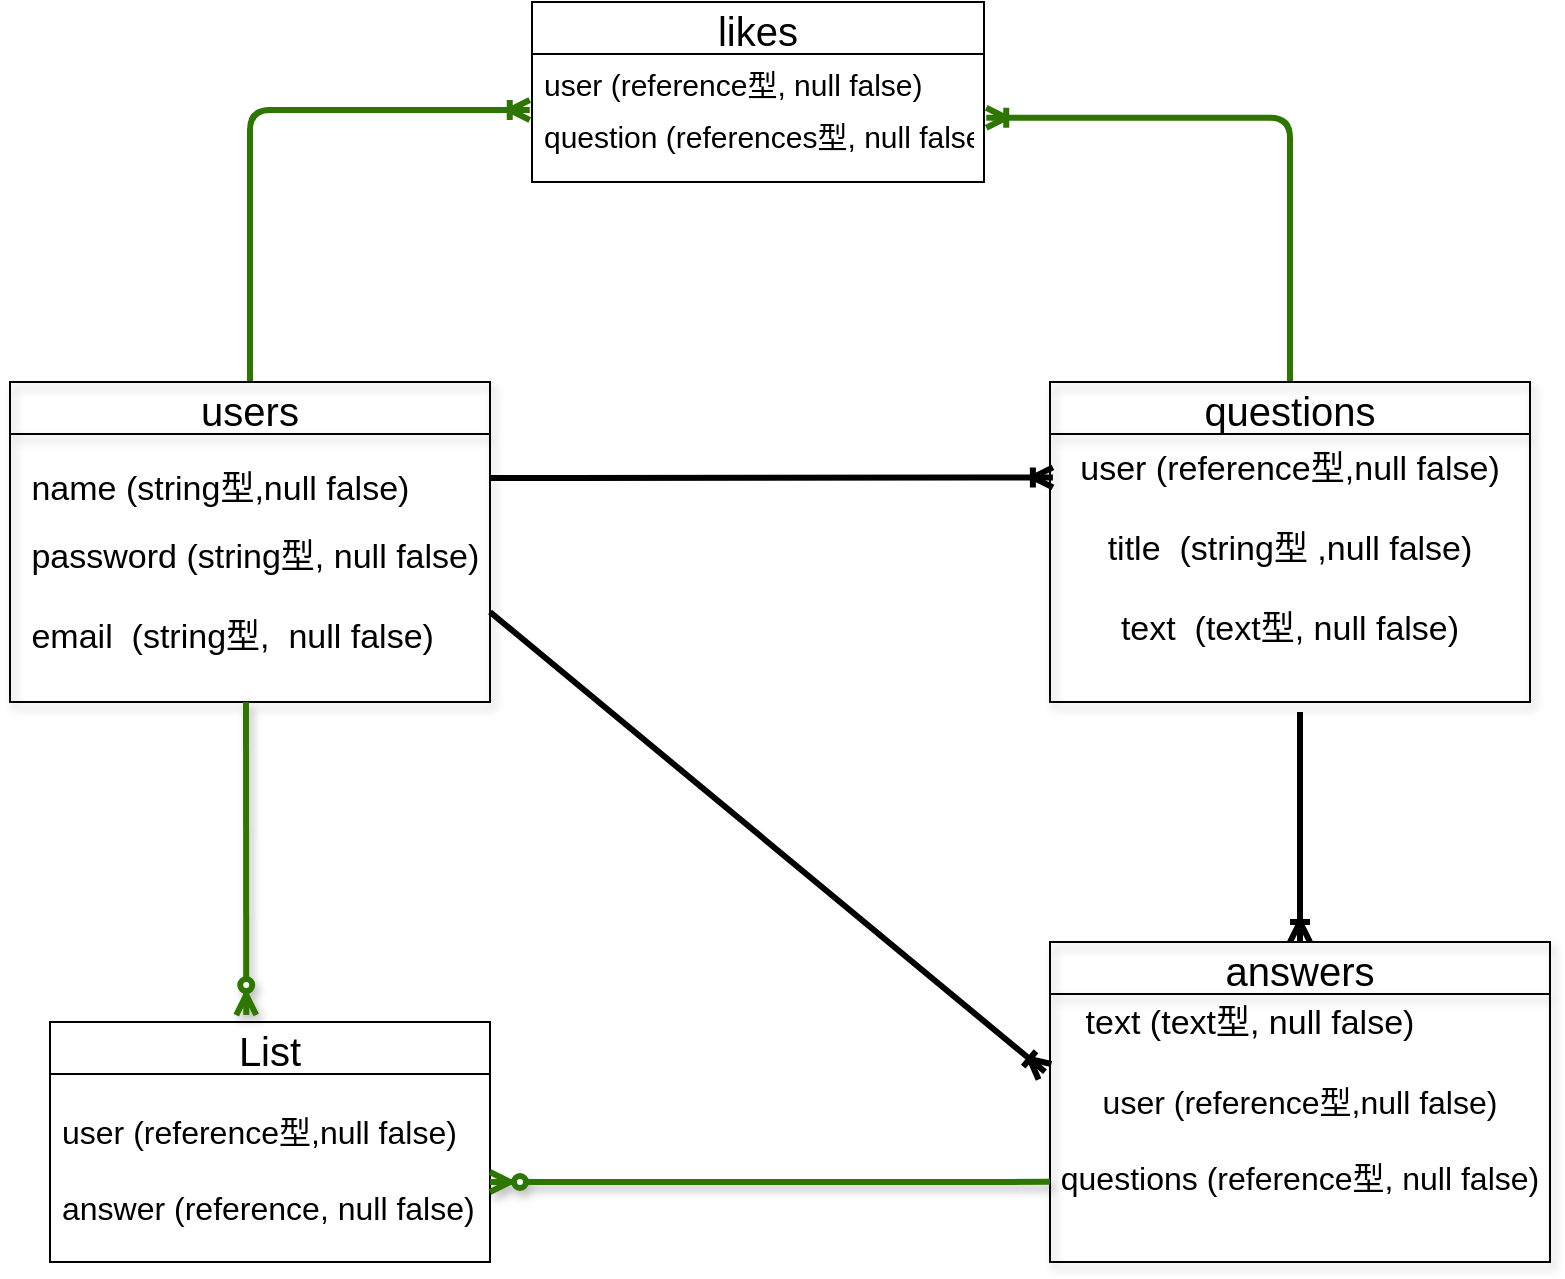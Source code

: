 <mxfile version="13.6.5" pages="2">
    <diagram id="yX_yqX8jdpuUeVe9zCYm" name="ページ1">
        <mxGraphModel dx="728" dy="603" grid="1" gridSize="10" guides="1" tooltips="1" connect="1" arrows="1" fold="1" page="1" pageScale="1" pageWidth="827" pageHeight="1169" math="0" shadow="0">
            <root>
                <mxCell id="0"/>
                <mxCell id="1" parent="0"/>
                <mxCell id="iT-gyRg1ZKcaArUr5mcv-94" value="" style="edgeStyle=entityRelationEdgeStyle;fontSize=12;html=1;endArrow=ERoneToMany;entryX=0.006;entryY=0.162;entryDx=0;entryDy=0;entryPerimeter=0;strokeWidth=3;exitX=1;exitY=0.5;exitDx=0;exitDy=0;" parent="1" source="iT-gyRg1ZKcaArUr5mcv-82" target="iT-gyRg1ZKcaArUr5mcv-87" edge="1">
                    <mxGeometry width="100" height="100" relative="1" as="geometry">
                        <mxPoint x="330" y="520" as="sourcePoint"/>
                        <mxPoint x="430" y="420" as="targetPoint"/>
                    </mxGeometry>
                </mxCell>
                <mxCell id="iT-gyRg1ZKcaArUr5mcv-96" value="" style="fontSize=12;html=1;endArrow=ERoneToMany;strokeWidth=3;horizontal=1;verticalAlign=middle;entryX=0.5;entryY=0;entryDx=0;entryDy=0;" parent="1" target="iT-gyRg1ZKcaArUr5mcv-89" edge="1">
                    <mxGeometry width="100" height="100" relative="1" as="geometry">
                        <mxPoint x="685" y="565" as="sourcePoint"/>
                        <mxPoint x="680" y="670" as="targetPoint"/>
                        <Array as="points"/>
                    </mxGeometry>
                </mxCell>
                <mxCell id="iT-gyRg1ZKcaArUr5mcv-97" value="" style="fontSize=25;html=1;endArrow=ERoneToMany;strokeWidth=3;entryX=-0.01;entryY=0.29;entryDx=0;entryDy=0;exitX=1;exitY=0.5;exitDx=0;exitDy=0;entryPerimeter=0;" parent="1" source="iT-gyRg1ZKcaArUr5mcv-83" target="iT-gyRg1ZKcaArUr5mcv-92" edge="1">
                    <mxGeometry width="100" height="100" relative="1" as="geometry">
                        <mxPoint x="240" y="630" as="sourcePoint"/>
                        <mxPoint x="390" y="560" as="targetPoint"/>
                        <Array as="points"/>
                    </mxGeometry>
                </mxCell>
                <mxCell id="RuDV0ns_qOd5qW8-8G7y-6" value="" style="fontSize=12;html=1;endArrow=ERoneToMany;exitX=0.5;exitY=0;exitDx=0;exitDy=0;entryX=-0.005;entryY=1.077;entryDx=0;entryDy=0;entryPerimeter=0;strokeWidth=3;edgeStyle=orthogonalEdgeStyle;fillColor=#60a917;strokeColor=#2D7600;" parent="1" source="iT-gyRg1ZKcaArUr5mcv-81" target="RuDV0ns_qOd5qW8-8G7y-3" edge="1">
                    <mxGeometry width="100" height="100" relative="1" as="geometry">
                        <mxPoint x="110" y="330" as="sourcePoint"/>
                        <mxPoint x="210" y="230" as="targetPoint"/>
                    </mxGeometry>
                </mxCell>
                <mxCell id="RuDV0ns_qOd5qW8-8G7y-9" value="" style="edgeStyle=orthogonalEdgeStyle;fontSize=12;html=1;endArrow=ERoneToMany;strokeWidth=3;entryX=1.005;entryY=0.154;entryDx=0;entryDy=0;entryPerimeter=0;exitX=0.5;exitY=0;exitDx=0;exitDy=0;fillColor=#60a917;strokeColor=#2D7600;" parent="1" source="iT-gyRg1ZKcaArUr5mcv-85" target="RuDV0ns_qOd5qW8-8G7y-4" edge="1">
                    <mxGeometry width="100" height="100" relative="1" as="geometry">
                        <mxPoint x="550" y="350" as="sourcePoint"/>
                        <mxPoint x="650" y="250" as="targetPoint"/>
                    </mxGeometry>
                </mxCell>
                <mxCell id="iT-gyRg1ZKcaArUr5mcv-81" value="users" style="swimlane;fontStyle=0;childLayout=stackLayout;horizontal=1;startSize=26;fillColor=none;horizontalStack=0;resizeParent=1;resizeParentMax=0;resizeLast=0;collapsible=1;marginBottom=0;rounded=0;shadow=1;sketch=0;fontSize=20;" parent="1" vertex="1">
                    <mxGeometry x="40" y="400" width="240" height="160" as="geometry"/>
                </mxCell>
                <mxCell id="iT-gyRg1ZKcaArUr5mcv-82" value=" name (string型,null false)" style="text;strokeColor=none;fillColor=none;align=left;verticalAlign=top;spacingLeft=4;spacingRight=4;overflow=hidden;rotatable=0;points=[[0,0.5],[1,0.5]];portConstraint=eastwest;fontSize=17;spacingTop=10;" parent="iT-gyRg1ZKcaArUr5mcv-81" vertex="1">
                    <mxGeometry y="26" width="240" height="44" as="geometry"/>
                </mxCell>
                <mxCell id="iT-gyRg1ZKcaArUr5mcv-83" value=" password (string型, null false)&#10;&#10; email  (string型,  null false)&#10;" style="text;strokeColor=none;fillColor=none;align=left;verticalAlign=top;spacingLeft=4;spacingRight=4;overflow=hidden;rotatable=0;points=[[0,0.5],[1,0.5]];portConstraint=eastwest;fontSize=17;" parent="iT-gyRg1ZKcaArUr5mcv-81" vertex="1">
                    <mxGeometry y="70" width="240" height="90" as="geometry"/>
                </mxCell>
                <mxCell id="iT-gyRg1ZKcaArUr5mcv-91" value="text (text型, null false)" style="text;strokeColor=none;fillColor=none;align=center;verticalAlign=top;spacingLeft=4;spacingRight=4;overflow=hidden;rotatable=0;points=[[0,0.5],[1,0.5]];portConstraint=eastwest;fontSize=17;spacingTop=-1;spacing=10;" parent="1" vertex="1">
                    <mxGeometry x="540" y="696" width="240" height="44" as="geometry"/>
                </mxCell>
                <mxCell id="iT-gyRg1ZKcaArUr5mcv-85" value="questions" style="swimlane;fontStyle=0;childLayout=stackLayout;horizontal=1;startSize=26;fillColor=none;horizontalStack=0;resizeParent=1;resizeParentMax=0;resizeLast=0;collapsible=1;marginBottom=0;rounded=0;shadow=1;sketch=0;fontSize=20;" parent="1" vertex="1">
                    <mxGeometry x="560" y="400" width="240" height="160" as="geometry"/>
                </mxCell>
                <mxCell id="iT-gyRg1ZKcaArUr5mcv-87" value="user (reference型,null false)&#10;&#10;title  (string型 ,null false)&#10;&#10;text  (text型, null false)" style="text;strokeColor=none;fillColor=none;align=center;verticalAlign=top;spacingLeft=4;spacingRight=4;overflow=hidden;rotatable=0;points=[[0,0.5],[1,0.5]];portConstraint=eastwest;fontSize=17;" parent="iT-gyRg1ZKcaArUr5mcv-85" vertex="1">
                    <mxGeometry y="26" width="240" height="134" as="geometry"/>
                </mxCell>
                <mxCell id="iT-gyRg1ZKcaArUr5mcv-89" value="answers" style="swimlane;fontStyle=0;childLayout=stackLayout;horizontal=1;startSize=26;fillColor=none;horizontalStack=0;resizeParent=1;resizeParentMax=0;resizeLast=0;collapsible=1;marginBottom=0;rounded=0;shadow=1;sketch=0;fontSize=20;" parent="1" vertex="1">
                    <mxGeometry x="560" y="680" width="250" height="160" as="geometry"/>
                </mxCell>
                <mxCell id="iT-gyRg1ZKcaArUr5mcv-92" value="&#10;&#10;user (reference型,null false)&#10;&#10;questions (reference型, null false)" style="text;strokeColor=none;fillColor=none;align=center;verticalAlign=top;spacingLeft=4;spacingRight=4;overflow=hidden;rotatable=0;points=[[0,0.5],[1,0.5]];portConstraint=eastwest;fontSize=16;" parent="iT-gyRg1ZKcaArUr5mcv-89" vertex="1">
                    <mxGeometry y="26" width="250" height="134" as="geometry"/>
                </mxCell>
                <mxCell id="RuDV0ns_qOd5qW8-8G7y-2" value="likes" style="swimlane;fontStyle=0;childLayout=stackLayout;horizontal=1;startSize=26;fillColor=none;horizontalStack=0;resizeParent=1;resizeParentMax=0;resizeLast=0;collapsible=1;marginBottom=0;fontSize=20;" parent="1" vertex="1">
                    <mxGeometry x="301" y="210" width="226" height="90" as="geometry"/>
                </mxCell>
                <mxCell id="RuDV0ns_qOd5qW8-8G7y-3" value="user (reference型, null false)" style="text;strokeColor=none;fillColor=none;align=left;verticalAlign=top;spacingLeft=4;spacingRight=4;overflow=hidden;rotatable=0;points=[[0,0.5],[1,0.5]];portConstraint=eastwest;fontSize=15;" parent="RuDV0ns_qOd5qW8-8G7y-2" vertex="1">
                    <mxGeometry y="26" width="226" height="26" as="geometry"/>
                </mxCell>
                <mxCell id="RuDV0ns_qOd5qW8-8G7y-4" value="question (references型, null false)" style="text;strokeColor=none;fillColor=none;align=left;verticalAlign=top;spacingLeft=4;spacingRight=4;overflow=hidden;rotatable=0;points=[[0,0.5],[1,0.5]];portConstraint=eastwest;fontSize=15;" parent="RuDV0ns_qOd5qW8-8G7y-2" vertex="1">
                    <mxGeometry y="52" width="226" height="38" as="geometry"/>
                </mxCell>
                <mxCell id="2" value="List" style="swimlane;fontStyle=0;childLayout=stackLayout;horizontal=1;startSize=26;fillColor=none;horizontalStack=0;resizeParent=1;resizeParentMax=0;resizeLast=0;collapsible=1;marginBottom=0;fontSize=20;" parent="1" vertex="1">
                    <mxGeometry x="60" y="720" width="220" height="120" as="geometry"/>
                </mxCell>
                <mxCell id="3" value="user (reference型,null false)&#10;&#10;answer (reference, null false)" style="text;strokeColor=none;fillColor=none;align=left;verticalAlign=middle;spacingLeft=4;spacingRight=4;overflow=hidden;rotatable=0;points=[[0,0.5],[1,0.5]];portConstraint=eastwest;fontSize=16;" parent="2" vertex="1">
                    <mxGeometry y="26" width="220" height="94" as="geometry"/>
                </mxCell>
                <mxCell id="7" value="" style="fontSize=19;html=1;endArrow=ERzeroToMany;endFill=1;exitX=0;exitY=0.701;exitDx=0;exitDy=0;exitPerimeter=0;shadow=1;strokeWidth=3;fillColor=#60a917;strokeColor=#2D7600;" parent="1" source="iT-gyRg1ZKcaArUr5mcv-92" edge="1">
                    <mxGeometry width="100" height="100" relative="1" as="geometry">
                        <mxPoint x="530" y="810" as="sourcePoint"/>
                        <mxPoint x="280" y="800" as="targetPoint"/>
                        <Array as="points">
                            <mxPoint x="420" y="800"/>
                        </Array>
                    </mxGeometry>
                </mxCell>
                <mxCell id="10" value="" style="fontSize=12;html=1;endArrow=ERzeroToMany;endFill=1;shadow=1;strokeWidth=3;entryX=0.446;entryY=-0.029;entryDx=0;entryDy=0;entryPerimeter=0;fillColor=#60a917;strokeColor=#2D7600;" parent="1" target="2" edge="1">
                    <mxGeometry width="100" height="100" relative="1" as="geometry">
                        <mxPoint x="158" y="560" as="sourcePoint"/>
                        <mxPoint x="260" y="600" as="targetPoint"/>
                    </mxGeometry>
                </mxCell>
            </root>
        </mxGraphModel>
    </diagram>
    <diagram id="U3gqhd7wp2hUfZpXkR6p" name="ページ2">
        &#xa;
        <mxGraphModel dx="728" dy="533" grid="1" gridSize="10" guides="1" tooltips="1" connect="1" arrows="1" fold="1" page="1" pageScale="1" pageWidth="827" pageHeight="1169" math="0" shadow="0">
            &#xa;
            <root>
                &#xa;
                <mxCell id="XN_JLHMMr3tYMTC_3-U5-0"/>
                &#xa;
                <mxCell id="XN_JLHMMr3tYMTC_3-U5-1" parent="XN_JLHMMr3tYMTC_3-U5-0"/>
                &#xa;
                <mxCell id="q8jGWKGtsOJht0nI2R8Y-2" style="edgeStyle=orthogonalEdgeStyle;rounded=0;orthogonalLoop=1;jettySize=auto;html=1;exitX=0.25;exitY=1;exitDx=0;exitDy=0;entryX=0.25;entryY=0;entryDx=0;entryDy=0;" parent="XN_JLHMMr3tYMTC_3-U5-1" source="fM_XXA8-CCg5Z8n69X-C-0" target="fM_XXA8-CCg5Z8n69X-C-5" edge="1">
                    &#xa;
                    <mxGeometry relative="1" as="geometry"/>
                    &#xa;
                </mxCell>
                &#xa;
                <mxCell id="fM_XXA8-CCg5Z8n69X-C-0" value="トップページ&lt;br&gt;index" style="rounded=0;whiteSpace=wrap;html=1;" parent="XN_JLHMMr3tYMTC_3-U5-1" vertex="1">
                    &#xa;
                    <mxGeometry x="300" y="220" width="120" height="60" as="geometry"/>
                    &#xa;
                </mxCell>
                &#xa;
                <mxCell id="fM_XXA8-CCg5Z8n69X-C-1" value="新規質問ページ&lt;br&gt;new" style="rounded=0;whiteSpace=wrap;html=1;" parent="XN_JLHMMr3tYMTC_3-U5-1" vertex="1">
                    &#xa;
                    <mxGeometry x="300" y="80" width="120" height="60" as="geometry"/>
                    &#xa;
                </mxCell>
                &#xa;
                <mxCell id="fM_XXA8-CCg5Z8n69X-C-2" value="・新規登録&lt;br&gt;・ログイン" style="rounded=0;whiteSpace=wrap;html=1;" parent="XN_JLHMMr3tYMTC_3-U5-1" vertex="1">
                    &#xa;
                    <mxGeometry x="70" y="220" width="120" height="60" as="geometry"/>
                    &#xa;
                </mxCell>
                &#xa;
                <mxCell id="fM_XXA8-CCg5Z8n69X-C-3" value="投稿の&lt;br&gt;編集ページ&lt;br&gt;edit" style="rounded=0;whiteSpace=wrap;html=1;" parent="XN_JLHMMr3tYMTC_3-U5-1" vertex="1">
                    &#xa;
                    <mxGeometry x="520" y="220" width="120" height="60" as="geometry"/>
                    &#xa;
                </mxCell>
                &#xa;
                <mxCell id="q8jGWKGtsOJht0nI2R8Y-0" style="edgeStyle=orthogonalEdgeStyle;rounded=0;orthogonalLoop=1;jettySize=auto;html=1;entryX=0.75;entryY=1;entryDx=0;entryDy=0;exitX=0.75;exitY=0;exitDx=0;exitDy=0;" parent="XN_JLHMMr3tYMTC_3-U5-1" source="fM_XXA8-CCg5Z8n69X-C-5" target="fM_XXA8-CCg5Z8n69X-C-0" edge="1">
                    &#xa;
                    <mxGeometry relative="1" as="geometry">
                        &#xa;
                        <Array as="points">
                            &#xa;
                            <mxPoint x="390" y="320"/>
                            &#xa;
                            <mxPoint x="390" y="320"/>
                            &#xa;
                        </Array>
                        &#xa;
                    </mxGeometry>
                    &#xa;
                </mxCell>
                &#xa;
                <mxCell id="fM_XXA8-CCg5Z8n69X-C-5" value="投稿の&lt;br&gt;詳細ページ&lt;br&gt;show" style="rounded=0;whiteSpace=wrap;html=1;" parent="XN_JLHMMr3tYMTC_3-U5-1" vertex="1">
                    &#xa;
                    <mxGeometry x="300" y="360" width="120" height="60" as="geometry"/>
                    &#xa;
                </mxCell>
                &#xa;
                <mxCell id="fM_XXA8-CCg5Z8n69X-C-6" value="回答一覧" style="rounded=0;whiteSpace=wrap;html=1;" parent="XN_JLHMMr3tYMTC_3-U5-1" vertex="1">
                    &#xa;
                    <mxGeometry x="300" y="500" width="120" height="60" as="geometry"/>
                    &#xa;
                </mxCell>
                &#xa;
                <mxCell id="fM_XXA8-CCg5Z8n69X-C-8" value="" style="endArrow=classic;html=1;entryX=0.75;entryY=1;entryDx=0;entryDy=0;exitX=0.75;exitY=0;exitDx=0;exitDy=0;" parent="XN_JLHMMr3tYMTC_3-U5-1" source="fM_XXA8-CCg5Z8n69X-C-0" target="fM_XXA8-CCg5Z8n69X-C-1" edge="1">
                    &#xa;
                    <mxGeometry width="50" height="50" relative="1" as="geometry">
                        &#xa;
                        <mxPoint x="340" y="210" as="sourcePoint"/>
                        &#xa;
                        <mxPoint x="390" y="160" as="targetPoint"/>
                        &#xa;
                        <Array as="points">
                            &#xa;
                            <mxPoint x="390" y="180"/>
                            &#xa;
                        </Array>
                        &#xa;
                    </mxGeometry>
                    &#xa;
                </mxCell>
                &#xa;
                <mxCell id="fM_XXA8-CCg5Z8n69X-C-10" value="" style="endArrow=classic;html=1;exitX=0.25;exitY=1;exitDx=0;exitDy=0;" parent="XN_JLHMMr3tYMTC_3-U5-1" source="fM_XXA8-CCg5Z8n69X-C-1" edge="1">
                    &#xa;
                    <mxGeometry width="50" height="50" relative="1" as="geometry">
                        &#xa;
                        <mxPoint x="310" y="190" as="sourcePoint"/>
                        &#xa;
                        <mxPoint x="330" y="216" as="targetPoint"/>
                        &#xa;
                    </mxGeometry>
                    &#xa;
                </mxCell>
                &#xa;
                <mxCell id="fM_XXA8-CCg5Z8n69X-C-11" value="" style="endArrow=classic;html=1;exitX=0;exitY=0.25;exitDx=0;exitDy=0;entryX=1;entryY=0.25;entryDx=0;entryDy=0;" parent="XN_JLHMMr3tYMTC_3-U5-1" source="fM_XXA8-CCg5Z8n69X-C-0" target="fM_XXA8-CCg5Z8n69X-C-2" edge="1">
                    &#xa;
                    <mxGeometry width="50" height="50" relative="1" as="geometry">
                        &#xa;
                        <mxPoint x="210" y="270" as="sourcePoint"/>
                        &#xa;
                        <mxPoint x="260" y="220" as="targetPoint"/>
                        &#xa;
                    </mxGeometry>
                    &#xa;
                </mxCell>
                &#xa;
                <mxCell id="fM_XXA8-CCg5Z8n69X-C-12" value="" style="endArrow=classic;html=1;entryX=0;entryY=0.75;entryDx=0;entryDy=0;exitX=1;exitY=0.75;exitDx=0;exitDy=0;" parent="XN_JLHMMr3tYMTC_3-U5-1" source="fM_XXA8-CCg5Z8n69X-C-2" target="fM_XXA8-CCg5Z8n69X-C-0" edge="1">
                    &#xa;
                    <mxGeometry width="50" height="50" relative="1" as="geometry">
                        &#xa;
                        <mxPoint x="220" y="300" as="sourcePoint"/>
                        &#xa;
                        <mxPoint x="270" y="250" as="targetPoint"/>
                        &#xa;
                    </mxGeometry>
                    &#xa;
                </mxCell>
                &#xa;
                <mxCell id="fM_XXA8-CCg5Z8n69X-C-13" value="" style="endArrow=classic;html=1;entryX=0;entryY=0.5;entryDx=0;entryDy=0;exitX=1;exitY=0.5;exitDx=0;exitDy=0;" parent="XN_JLHMMr3tYMTC_3-U5-1" source="fM_XXA8-CCg5Z8n69X-C-0" target="fM_XXA8-CCg5Z8n69X-C-3" edge="1">
                    &#xa;
                    <mxGeometry width="50" height="50" relative="1" as="geometry">
                        &#xa;
                        <mxPoint x="450" y="280" as="sourcePoint"/>
                        &#xa;
                        <mxPoint x="500" y="230" as="targetPoint"/>
                        &#xa;
                    </mxGeometry>
                    &#xa;
                </mxCell>
                &#xa;
                <mxCell id="fM_XXA8-CCg5Z8n69X-C-17" value="ユーザー詳細ページ&lt;br&gt;user.show&lt;br&gt;" style="rounded=0;whiteSpace=wrap;html=1;" parent="XN_JLHMMr3tYMTC_3-U5-1" vertex="1">
                    &#xa;
                    <mxGeometry x="520" y="80" width="120" height="60" as="geometry"/>
                    &#xa;
                </mxCell>
                &#xa;
                <mxCell id="fM_XXA8-CCg5Z8n69X-C-18" value="" style="endArrow=classic;html=1;entryX=0;entryY=1;entryDx=0;entryDy=0;exitX=1;exitY=0;exitDx=0;exitDy=0;" parent="XN_JLHMMr3tYMTC_3-U5-1" source="fM_XXA8-CCg5Z8n69X-C-0" target="fM_XXA8-CCg5Z8n69X-C-17" edge="1">
                    &#xa;
                    <mxGeometry width="50" height="50" relative="1" as="geometry">
                        &#xa;
                        <mxPoint x="430" y="220" as="sourcePoint"/>
                        &#xa;
                        <mxPoint x="480" y="170" as="targetPoint"/>
                        &#xa;
                    </mxGeometry>
                    &#xa;
                </mxCell>
                &#xa;
                <mxCell id="fM_XXA8-CCg5Z8n69X-C-19" value="" style="endArrow=classic;html=1;exitX=0.75;exitY=1;exitDx=0;exitDy=0;entryX=0.75;entryY=0;entryDx=0;entryDy=0;" parent="XN_JLHMMr3tYMTC_3-U5-1" source="fM_XXA8-CCg5Z8n69X-C-5" target="fM_XXA8-CCg5Z8n69X-C-6" edge="1">
                    &#xa;
                    <mxGeometry width="50" height="50" relative="1" as="geometry">
                        &#xa;
                        <mxPoint x="560" y="490" as="sourcePoint"/>
                        &#xa;
                        <mxPoint x="610" y="440" as="targetPoint"/>
                        &#xa;
                        <Array as="points"/>
                        &#xa;
                    </mxGeometry>
                    &#xa;
                </mxCell>
                &#xa;
                <mxCell id="fM_XXA8-CCg5Z8n69X-C-20" value="" style="endArrow=classic;html=1;entryX=0.167;entryY=1;entryDx=0;entryDy=0;entryPerimeter=0;exitX=0.167;exitY=0;exitDx=0;exitDy=0;exitPerimeter=0;" parent="XN_JLHMMr3tYMTC_3-U5-1" source="fM_XXA8-CCg5Z8n69X-C-6" target="fM_XXA8-CCg5Z8n69X-C-5" edge="1">
                    &#xa;
                    <mxGeometry width="50" height="50" relative="1" as="geometry">
                        &#xa;
                        <mxPoint x="520" y="480" as="sourcePoint"/>
                        &#xa;
                        <mxPoint x="570" y="430" as="targetPoint"/>
                        &#xa;
                    </mxGeometry>
                    &#xa;
                </mxCell>
                &#xa;
                <mxCell id="fM_XXA8-CCg5Z8n69X-C-21" value="" style="endArrow=classic;html=1;exitX=0.5;exitY=0;exitDx=0;exitDy=0;edgeStyle=orthogonalEdgeStyle;elbow=vertical;entryX=0.5;entryY=0;entryDx=0;entryDy=0;" parent="XN_JLHMMr3tYMTC_3-U5-1" source="fM_XXA8-CCg5Z8n69X-C-17" target="fM_XXA8-CCg5Z8n69X-C-1" edge="1">
                    &#xa;
                    <mxGeometry width="50" height="50" relative="1" as="geometry">
                        &#xa;
                        <mxPoint x="560" y="60" as="sourcePoint"/>
                        &#xa;
                        <mxPoint x="360" as="targetPoint"/>
                        &#xa;
                        <Array as="points">
                            &#xa;
                            <mxPoint x="580" y="40"/>
                            &#xa;
                            <mxPoint x="360" y="40"/>
                            &#xa;
                        </Array>
                        &#xa;
                    </mxGeometry>
                    &#xa;
                </mxCell>
                &#xa;
                <mxCell id="bIT9aI99YJIASLG1ASGp-0" value="" style="endArrow=classic;html=1;exitX=1;exitY=0.5;exitDx=0;exitDy=0;edgeStyle=elbowEdgeStyle;entryX=1;entryY=0.5;entryDx=0;entryDy=0;" parent="XN_JLHMMr3tYMTC_3-U5-1" source="fM_XXA8-CCg5Z8n69X-C-5" target="fM_XXA8-CCg5Z8n69X-C-17" edge="1">
                    &#xa;
                    <mxGeometry width="50" height="50" relative="1" as="geometry">
                        &#xa;
                        <mxPoint x="670" y="420" as="sourcePoint"/>
                        &#xa;
                        <mxPoint x="720" y="110" as="targetPoint"/>
                        &#xa;
                        <Array as="points">
                            &#xa;
                            <mxPoint x="750" y="260"/>
                            &#xa;
                        </Array>
                        &#xa;
                    </mxGeometry>
                    &#xa;
                </mxCell>
                &#xa;
            </root>
            &#xa;
        </mxGraphModel>
        &#xa;
    </diagram>
</mxfile>
